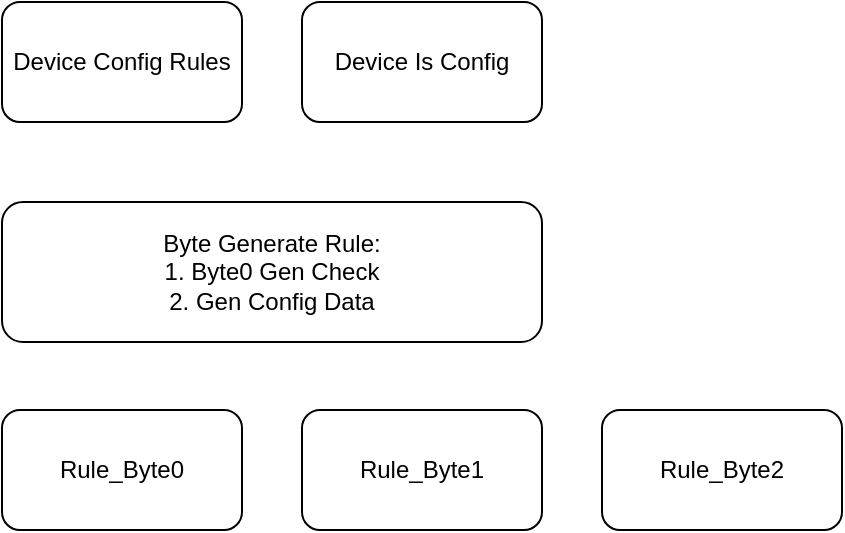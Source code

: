 <mxfile version="16.2.4" type="github">
  <diagram id="2ZZIV0E0WqTFmpqmLoBd" name="Page-1">
    <mxGraphModel dx="1065" dy="706" grid="1" gridSize="10" guides="1" tooltips="1" connect="1" arrows="1" fold="1" page="1" pageScale="1" pageWidth="1169" pageHeight="827" math="0" shadow="0">
      <root>
        <mxCell id="0" />
        <mxCell id="1" parent="0" />
        <mxCell id="JOawp78KLpITCxqBzhZb-1" value="Device Config Rules" style="rounded=1;whiteSpace=wrap;html=1;" vertex="1" parent="1">
          <mxGeometry x="200" y="180" width="120" height="60" as="geometry" />
        </mxCell>
        <mxCell id="JOawp78KLpITCxqBzhZb-2" value="Rule_Byte0" style="rounded=1;whiteSpace=wrap;html=1;" vertex="1" parent="1">
          <mxGeometry x="200" y="384" width="120" height="60" as="geometry" />
        </mxCell>
        <mxCell id="JOawp78KLpITCxqBzhZb-3" value="Rule_Byte1" style="rounded=1;whiteSpace=wrap;html=1;" vertex="1" parent="1">
          <mxGeometry x="350" y="384" width="120" height="60" as="geometry" />
        </mxCell>
        <mxCell id="JOawp78KLpITCxqBzhZb-4" value="Rule_Byte2" style="rounded=1;whiteSpace=wrap;html=1;" vertex="1" parent="1">
          <mxGeometry x="500" y="384" width="120" height="60" as="geometry" />
        </mxCell>
        <mxCell id="JOawp78KLpITCxqBzhZb-5" value="Device Is Config" style="rounded=1;whiteSpace=wrap;html=1;" vertex="1" parent="1">
          <mxGeometry x="350" y="180" width="120" height="60" as="geometry" />
        </mxCell>
        <mxCell id="JOawp78KLpITCxqBzhZb-6" value="Byte Generate Rule:&lt;br&gt;1. Byte0 Gen Check&lt;br&gt;2. Gen Config Data" style="rounded=1;whiteSpace=wrap;html=1;" vertex="1" parent="1">
          <mxGeometry x="200" y="280" width="270" height="70" as="geometry" />
        </mxCell>
      </root>
    </mxGraphModel>
  </diagram>
</mxfile>

